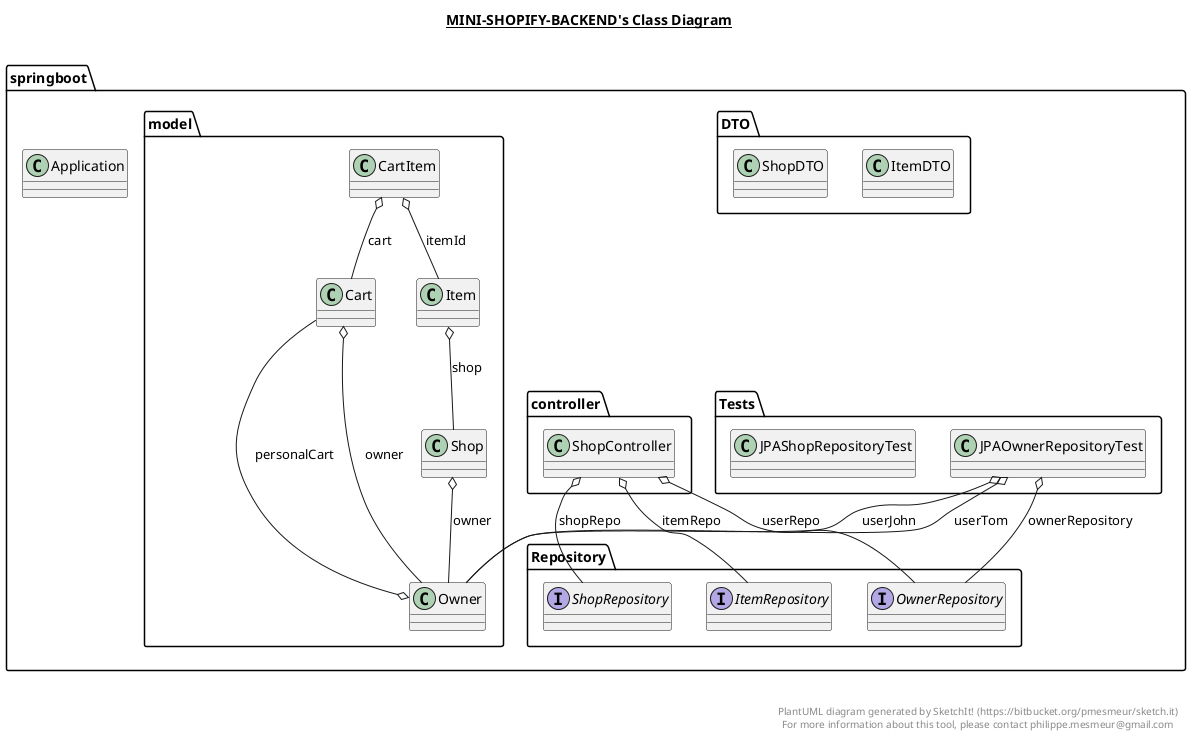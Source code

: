 @startuml

title __MINI-SHOPIFY-BACKEND's Class Diagram__\n

  namespace springboot {
    class springboot.Application {
    }
  }
  

  namespace springboot {
    namespace DTO {
      class springboot.DTO.ItemDTO {
      }
    }
  }
  

  namespace springboot {
    namespace DTO {
      class springboot.DTO.ShopDTO {
      }
    }
  }
  

  namespace springboot {
    namespace Repository {
      interface springboot.Repository.ItemRepository {
      }
    }
  }
  

  namespace springboot {
    namespace Repository {
      interface springboot.Repository.OwnerRepository {
      }
    }
  }
  

  namespace springboot {
    namespace Repository {
      interface springboot.Repository.ShopRepository {
      }
    }
  }
  

  namespace springboot {
    namespace Tests {
      class springboot.Tests.JPAOwnerRepositoryTest {
      }
    }
  }
  

  namespace springboot {
    namespace Tests {
      class springboot.Tests.JPAShopRepositoryTest {
      }
    }
  }
  

  namespace springboot {
    namespace controller {
      class springboot.controller.ShopController {
      }
    }
  }
  

  namespace springboot {
    namespace model {
      class springboot.model.Cart {
      }
    }
  }
  

  namespace springboot {
    namespace model {
      class springboot.model.CartItem {
      }
    }
  }
  

  namespace springboot {
    namespace model {
      class springboot.model.Item {
      }
    }
  }
  

  namespace springboot {
    namespace model {
      class springboot.model.Owner {
      }
    }
  }
  

  namespace springboot {
    namespace model {
      class springboot.model.Shop {
      }
    }
  }
  

  springboot.Tests.JPAOwnerRepositoryTest o-- springboot.Repository.OwnerRepository : ownerRepository
  springboot.Tests.JPAOwnerRepositoryTest o-- springboot.model.Owner : userJohn
  springboot.Tests.JPAOwnerRepositoryTest o-- springboot.model.Owner : userTom
  springboot.controller.ShopController o-- springboot.Repository.ItemRepository : itemRepo
  springboot.controller.ShopController o-- springboot.Repository.ShopRepository : shopRepo
  springboot.controller.ShopController o-- springboot.Repository.OwnerRepository : userRepo
  springboot.model.Cart o-- springboot.model.Owner : owner
  springboot.model.CartItem o-- springboot.model.Cart : cart
  springboot.model.CartItem o-- springboot.model.Item : itemId
  springboot.model.Item o-- springboot.model.Shop : shop
  springboot.model.Owner o-- springboot.model.Cart : personalCart
  springboot.model.Shop o-- springboot.model.Owner : owner


right footer


PlantUML diagram generated by SketchIt! (https://bitbucket.org/pmesmeur/sketch.it)
For more information about this tool, please contact philippe.mesmeur@gmail.com
endfooter

@enduml
